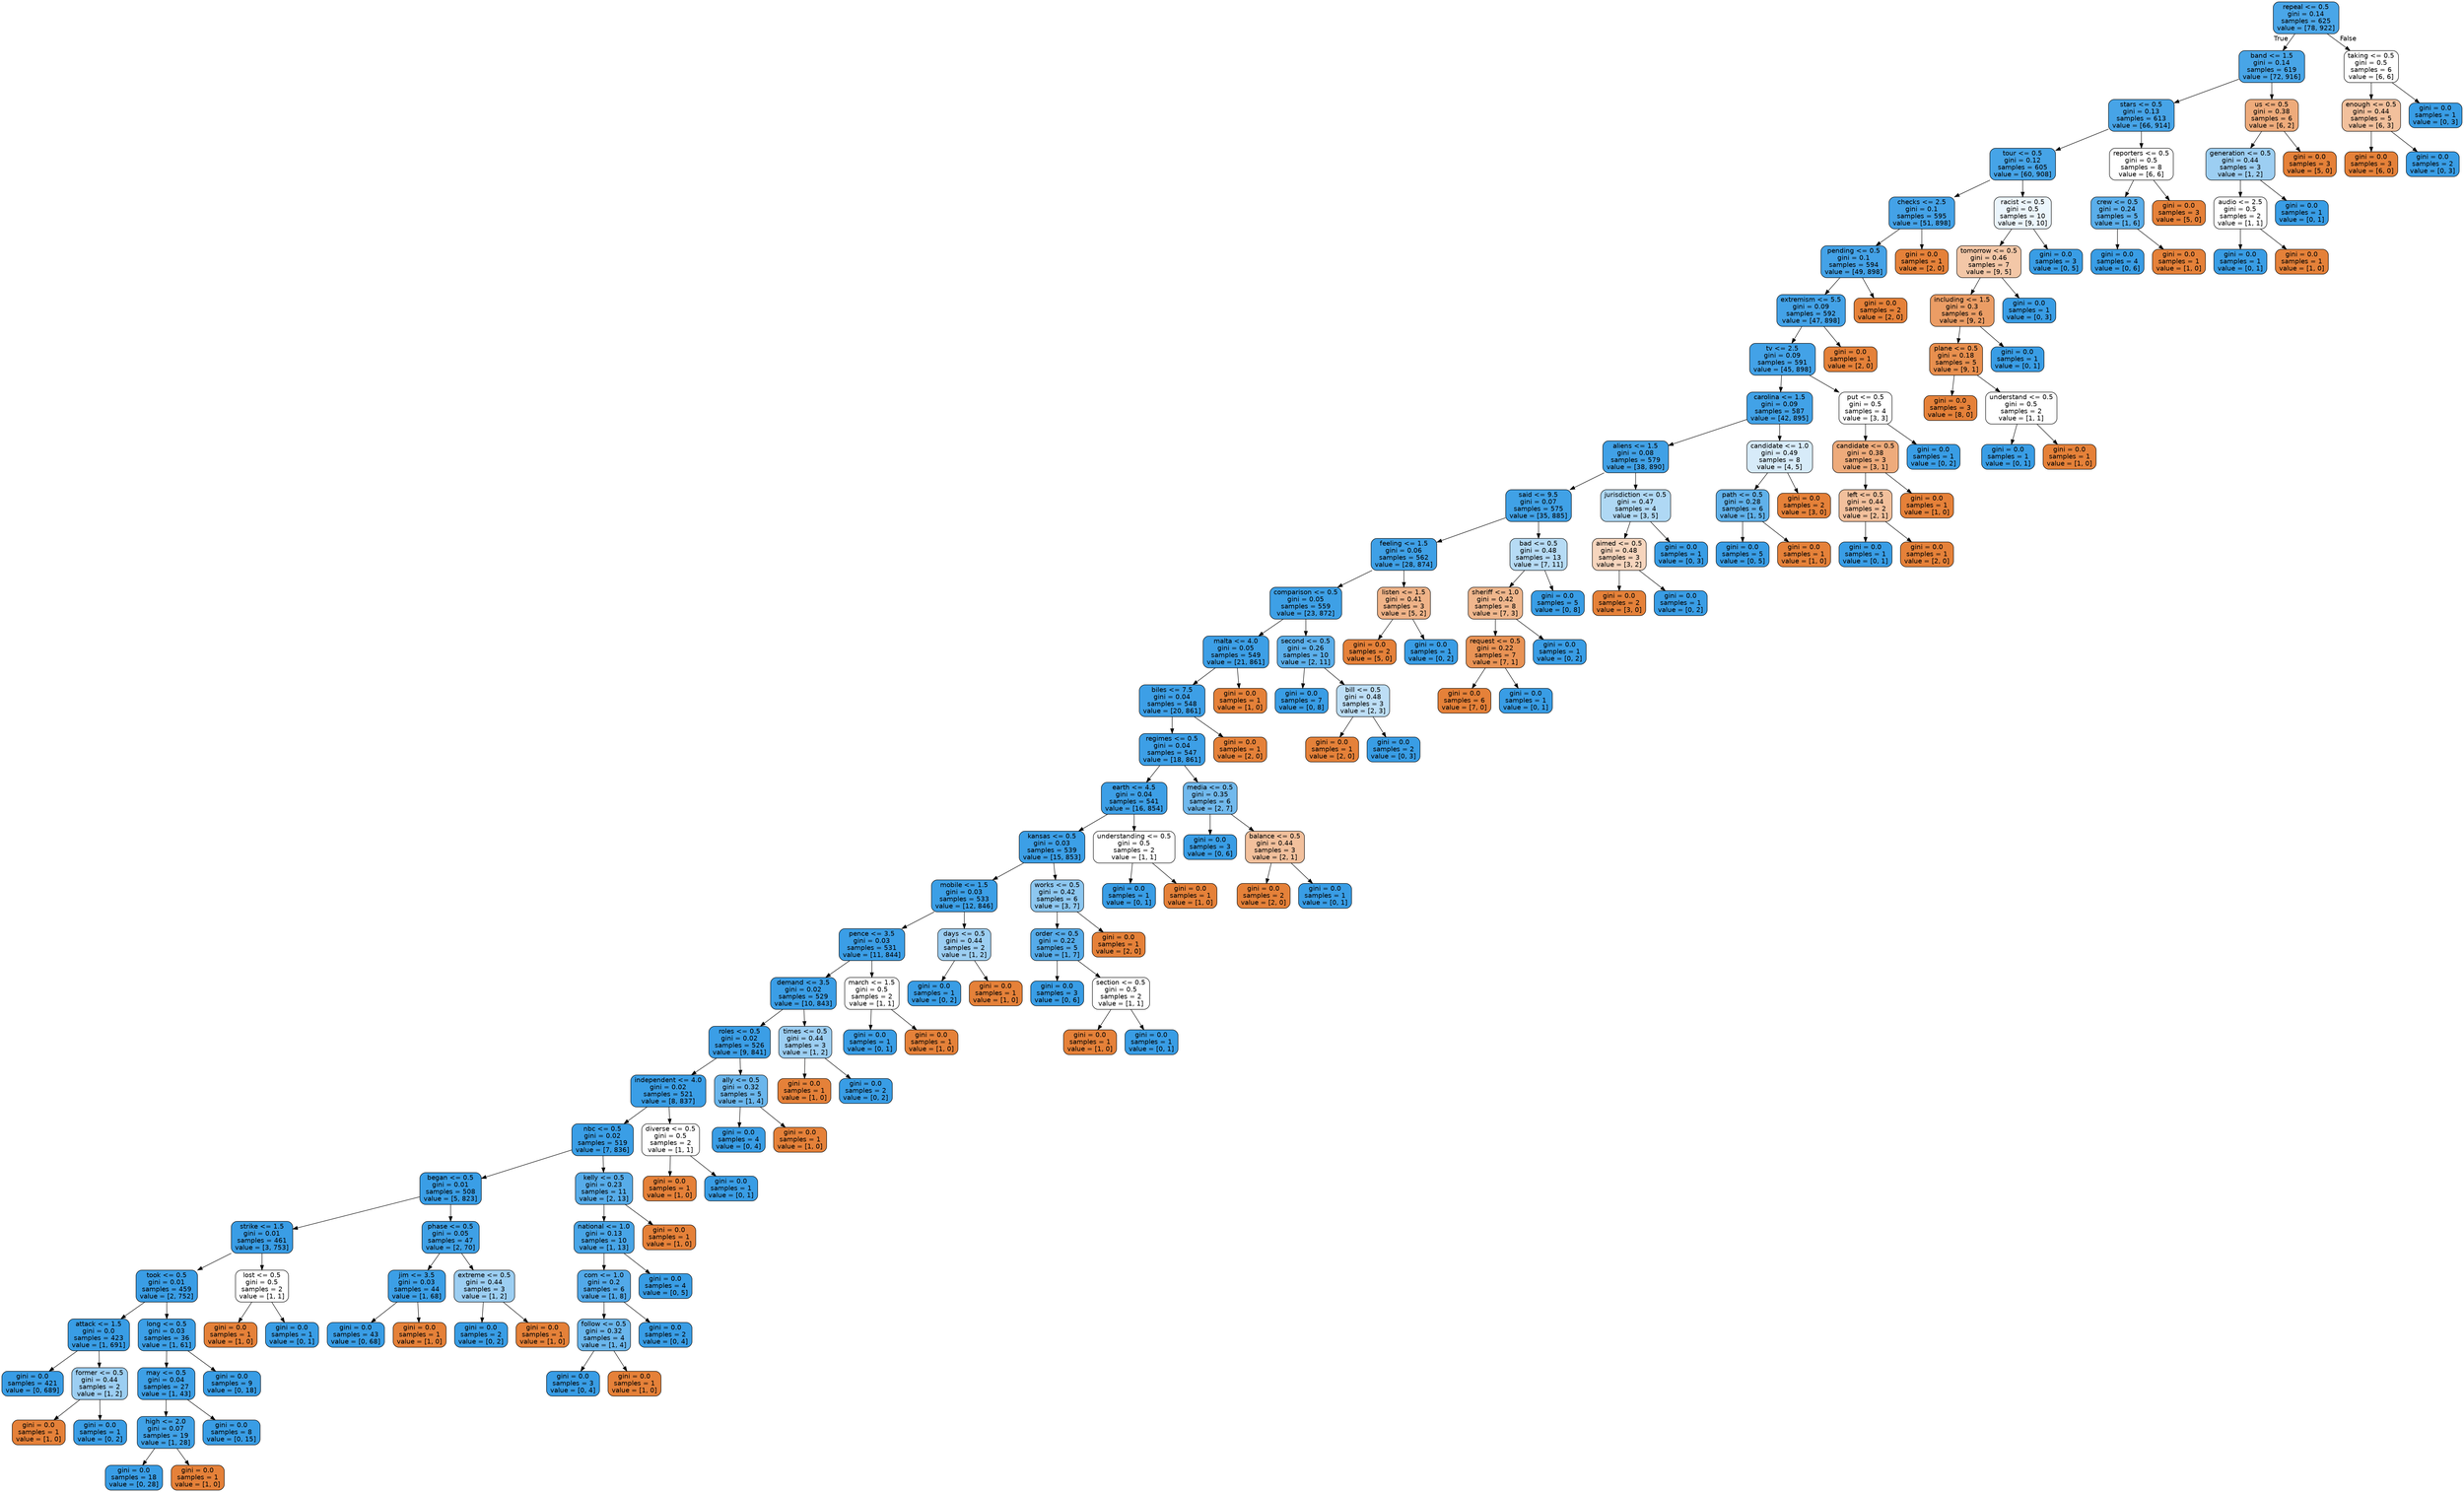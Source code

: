 digraph Tree {
node [shape=box, style="filled, rounded", color="black", fontname=helvetica] ;
edge [fontname=helvetica] ;
0 [label="repeal <= 0.5\ngini = 0.14\nsamples = 625\nvalue = [78, 922]", fillcolor="#399de5e9"] ;
1 [label="band <= 1.5\ngini = 0.14\nsamples = 619\nvalue = [72, 916]", fillcolor="#399de5eb"] ;
0 -> 1 [labeldistance=2.5, labelangle=45, headlabel="True"] ;
2 [label="stars <= 0.5\ngini = 0.13\nsamples = 613\nvalue = [66, 914]", fillcolor="#399de5ed"] ;
1 -> 2 ;
3 [label="tour <= 0.5\ngini = 0.12\nsamples = 605\nvalue = [60, 908]", fillcolor="#399de5ee"] ;
2 -> 3 ;
4 [label="checks <= 2.5\ngini = 0.1\nsamples = 595\nvalue = [51, 898]", fillcolor="#399de5f1"] ;
3 -> 4 ;
5 [label="pending <= 0.5\ngini = 0.1\nsamples = 594\nvalue = [49, 898]", fillcolor="#399de5f1"] ;
4 -> 5 ;
6 [label="extremism <= 5.5\ngini = 0.09\nsamples = 592\nvalue = [47, 898]", fillcolor="#399de5f2"] ;
5 -> 6 ;
7 [label="tv <= 2.5\ngini = 0.09\nsamples = 591\nvalue = [45, 898]", fillcolor="#399de5f2"] ;
6 -> 7 ;
8 [label="carolina <= 1.5\ngini = 0.09\nsamples = 587\nvalue = [42, 895]", fillcolor="#399de5f3"] ;
7 -> 8 ;
9 [label="aliens <= 1.5\ngini = 0.08\nsamples = 579\nvalue = [38, 890]", fillcolor="#399de5f4"] ;
8 -> 9 ;
10 [label="said <= 9.5\ngini = 0.07\nsamples = 575\nvalue = [35, 885]", fillcolor="#399de5f5"] ;
9 -> 10 ;
11 [label="feeling <= 1.5\ngini = 0.06\nsamples = 562\nvalue = [28, 874]", fillcolor="#399de5f7"] ;
10 -> 11 ;
12 [label="comparison <= 0.5\ngini = 0.05\nsamples = 559\nvalue = [23, 872]", fillcolor="#399de5f8"] ;
11 -> 12 ;
13 [label="malta <= 4.0\ngini = 0.05\nsamples = 549\nvalue = [21, 861]", fillcolor="#399de5f9"] ;
12 -> 13 ;
14 [label="biles <= 7.5\ngini = 0.04\nsamples = 548\nvalue = [20, 861]", fillcolor="#399de5f9"] ;
13 -> 14 ;
15 [label="regimes <= 0.5\ngini = 0.04\nsamples = 547\nvalue = [18, 861]", fillcolor="#399de5fa"] ;
14 -> 15 ;
16 [label="earth <= 4.5\ngini = 0.04\nsamples = 541\nvalue = [16, 854]", fillcolor="#399de5fa"] ;
15 -> 16 ;
17 [label="kansas <= 0.5\ngini = 0.03\nsamples = 539\nvalue = [15, 853]", fillcolor="#399de5fb"] ;
16 -> 17 ;
18 [label="mobile <= 1.5\ngini = 0.03\nsamples = 533\nvalue = [12, 846]", fillcolor="#399de5fb"] ;
17 -> 18 ;
19 [label="pence <= 3.5\ngini = 0.03\nsamples = 531\nvalue = [11, 844]", fillcolor="#399de5fc"] ;
18 -> 19 ;
20 [label="demand <= 3.5\ngini = 0.02\nsamples = 529\nvalue = [10, 843]", fillcolor="#399de5fc"] ;
19 -> 20 ;
21 [label="roles <= 0.5\ngini = 0.02\nsamples = 526\nvalue = [9, 841]", fillcolor="#399de5fc"] ;
20 -> 21 ;
22 [label="independent <= 4.0\ngini = 0.02\nsamples = 521\nvalue = [8, 837]", fillcolor="#399de5fd"] ;
21 -> 22 ;
23 [label="nbc <= 0.5\ngini = 0.02\nsamples = 519\nvalue = [7, 836]", fillcolor="#399de5fd"] ;
22 -> 23 ;
24 [label="began <= 0.5\ngini = 0.01\nsamples = 508\nvalue = [5, 823]", fillcolor="#399de5fd"] ;
23 -> 24 ;
25 [label="strike <= 1.5\ngini = 0.01\nsamples = 461\nvalue = [3, 753]", fillcolor="#399de5fe"] ;
24 -> 25 ;
26 [label="took <= 0.5\ngini = 0.01\nsamples = 459\nvalue = [2, 752]", fillcolor="#399de5fe"] ;
25 -> 26 ;
27 [label="attack <= 1.5\ngini = 0.0\nsamples = 423\nvalue = [1, 691]", fillcolor="#399de5ff"] ;
26 -> 27 ;
28 [label="gini = 0.0\nsamples = 421\nvalue = [0, 689]", fillcolor="#399de5ff"] ;
27 -> 28 ;
29 [label="former <= 0.5\ngini = 0.44\nsamples = 2\nvalue = [1, 2]", fillcolor="#399de57f"] ;
27 -> 29 ;
30 [label="gini = 0.0\nsamples = 1\nvalue = [1, 0]", fillcolor="#e58139ff"] ;
29 -> 30 ;
31 [label="gini = 0.0\nsamples = 1\nvalue = [0, 2]", fillcolor="#399de5ff"] ;
29 -> 31 ;
32 [label="long <= 0.5\ngini = 0.03\nsamples = 36\nvalue = [1, 61]", fillcolor="#399de5fb"] ;
26 -> 32 ;
33 [label="may <= 0.5\ngini = 0.04\nsamples = 27\nvalue = [1, 43]", fillcolor="#399de5f9"] ;
32 -> 33 ;
34 [label="high <= 2.0\ngini = 0.07\nsamples = 19\nvalue = [1, 28]", fillcolor="#399de5f6"] ;
33 -> 34 ;
35 [label="gini = 0.0\nsamples = 18\nvalue = [0, 28]", fillcolor="#399de5ff"] ;
34 -> 35 ;
36 [label="gini = 0.0\nsamples = 1\nvalue = [1, 0]", fillcolor="#e58139ff"] ;
34 -> 36 ;
37 [label="gini = 0.0\nsamples = 8\nvalue = [0, 15]", fillcolor="#399de5ff"] ;
33 -> 37 ;
38 [label="gini = 0.0\nsamples = 9\nvalue = [0, 18]", fillcolor="#399de5ff"] ;
32 -> 38 ;
39 [label="lost <= 0.5\ngini = 0.5\nsamples = 2\nvalue = [1, 1]", fillcolor="#e5813900"] ;
25 -> 39 ;
40 [label="gini = 0.0\nsamples = 1\nvalue = [1, 0]", fillcolor="#e58139ff"] ;
39 -> 40 ;
41 [label="gini = 0.0\nsamples = 1\nvalue = [0, 1]", fillcolor="#399de5ff"] ;
39 -> 41 ;
42 [label="phase <= 0.5\ngini = 0.05\nsamples = 47\nvalue = [2, 70]", fillcolor="#399de5f8"] ;
24 -> 42 ;
43 [label="jim <= 3.5\ngini = 0.03\nsamples = 44\nvalue = [1, 68]", fillcolor="#399de5fb"] ;
42 -> 43 ;
44 [label="gini = 0.0\nsamples = 43\nvalue = [0, 68]", fillcolor="#399de5ff"] ;
43 -> 44 ;
45 [label="gini = 0.0\nsamples = 1\nvalue = [1, 0]", fillcolor="#e58139ff"] ;
43 -> 45 ;
46 [label="extreme <= 0.5\ngini = 0.44\nsamples = 3\nvalue = [1, 2]", fillcolor="#399de57f"] ;
42 -> 46 ;
47 [label="gini = 0.0\nsamples = 2\nvalue = [0, 2]", fillcolor="#399de5ff"] ;
46 -> 47 ;
48 [label="gini = 0.0\nsamples = 1\nvalue = [1, 0]", fillcolor="#e58139ff"] ;
46 -> 48 ;
49 [label="kelly <= 0.5\ngini = 0.23\nsamples = 11\nvalue = [2, 13]", fillcolor="#399de5d8"] ;
23 -> 49 ;
50 [label="national <= 1.0\ngini = 0.13\nsamples = 10\nvalue = [1, 13]", fillcolor="#399de5eb"] ;
49 -> 50 ;
51 [label="com <= 1.0\ngini = 0.2\nsamples = 6\nvalue = [1, 8]", fillcolor="#399de5df"] ;
50 -> 51 ;
52 [label="follow <= 0.5\ngini = 0.32\nsamples = 4\nvalue = [1, 4]", fillcolor="#399de5bf"] ;
51 -> 52 ;
53 [label="gini = 0.0\nsamples = 3\nvalue = [0, 4]", fillcolor="#399de5ff"] ;
52 -> 53 ;
54 [label="gini = 0.0\nsamples = 1\nvalue = [1, 0]", fillcolor="#e58139ff"] ;
52 -> 54 ;
55 [label="gini = 0.0\nsamples = 2\nvalue = [0, 4]", fillcolor="#399de5ff"] ;
51 -> 55 ;
56 [label="gini = 0.0\nsamples = 4\nvalue = [0, 5]", fillcolor="#399de5ff"] ;
50 -> 56 ;
57 [label="gini = 0.0\nsamples = 1\nvalue = [1, 0]", fillcolor="#e58139ff"] ;
49 -> 57 ;
58 [label="diverse <= 0.5\ngini = 0.5\nsamples = 2\nvalue = [1, 1]", fillcolor="#e5813900"] ;
22 -> 58 ;
59 [label="gini = 0.0\nsamples = 1\nvalue = [1, 0]", fillcolor="#e58139ff"] ;
58 -> 59 ;
60 [label="gini = 0.0\nsamples = 1\nvalue = [0, 1]", fillcolor="#399de5ff"] ;
58 -> 60 ;
61 [label="ally <= 0.5\ngini = 0.32\nsamples = 5\nvalue = [1, 4]", fillcolor="#399de5bf"] ;
21 -> 61 ;
62 [label="gini = 0.0\nsamples = 4\nvalue = [0, 4]", fillcolor="#399de5ff"] ;
61 -> 62 ;
63 [label="gini = 0.0\nsamples = 1\nvalue = [1, 0]", fillcolor="#e58139ff"] ;
61 -> 63 ;
64 [label="times <= 0.5\ngini = 0.44\nsamples = 3\nvalue = [1, 2]", fillcolor="#399de57f"] ;
20 -> 64 ;
65 [label="gini = 0.0\nsamples = 1\nvalue = [1, 0]", fillcolor="#e58139ff"] ;
64 -> 65 ;
66 [label="gini = 0.0\nsamples = 2\nvalue = [0, 2]", fillcolor="#399de5ff"] ;
64 -> 66 ;
67 [label="march <= 1.5\ngini = 0.5\nsamples = 2\nvalue = [1, 1]", fillcolor="#e5813900"] ;
19 -> 67 ;
68 [label="gini = 0.0\nsamples = 1\nvalue = [0, 1]", fillcolor="#399de5ff"] ;
67 -> 68 ;
69 [label="gini = 0.0\nsamples = 1\nvalue = [1, 0]", fillcolor="#e58139ff"] ;
67 -> 69 ;
70 [label="days <= 0.5\ngini = 0.44\nsamples = 2\nvalue = [1, 2]", fillcolor="#399de57f"] ;
18 -> 70 ;
71 [label="gini = 0.0\nsamples = 1\nvalue = [0, 2]", fillcolor="#399de5ff"] ;
70 -> 71 ;
72 [label="gini = 0.0\nsamples = 1\nvalue = [1, 0]", fillcolor="#e58139ff"] ;
70 -> 72 ;
73 [label="works <= 0.5\ngini = 0.42\nsamples = 6\nvalue = [3, 7]", fillcolor="#399de592"] ;
17 -> 73 ;
74 [label="order <= 0.5\ngini = 0.22\nsamples = 5\nvalue = [1, 7]", fillcolor="#399de5db"] ;
73 -> 74 ;
75 [label="gini = 0.0\nsamples = 3\nvalue = [0, 6]", fillcolor="#399de5ff"] ;
74 -> 75 ;
76 [label="section <= 0.5\ngini = 0.5\nsamples = 2\nvalue = [1, 1]", fillcolor="#e5813900"] ;
74 -> 76 ;
77 [label="gini = 0.0\nsamples = 1\nvalue = [1, 0]", fillcolor="#e58139ff"] ;
76 -> 77 ;
78 [label="gini = 0.0\nsamples = 1\nvalue = [0, 1]", fillcolor="#399de5ff"] ;
76 -> 78 ;
79 [label="gini = 0.0\nsamples = 1\nvalue = [2, 0]", fillcolor="#e58139ff"] ;
73 -> 79 ;
80 [label="understanding <= 0.5\ngini = 0.5\nsamples = 2\nvalue = [1, 1]", fillcolor="#e5813900"] ;
16 -> 80 ;
81 [label="gini = 0.0\nsamples = 1\nvalue = [0, 1]", fillcolor="#399de5ff"] ;
80 -> 81 ;
82 [label="gini = 0.0\nsamples = 1\nvalue = [1, 0]", fillcolor="#e58139ff"] ;
80 -> 82 ;
83 [label="media <= 0.5\ngini = 0.35\nsamples = 6\nvalue = [2, 7]", fillcolor="#399de5b6"] ;
15 -> 83 ;
84 [label="gini = 0.0\nsamples = 3\nvalue = [0, 6]", fillcolor="#399de5ff"] ;
83 -> 84 ;
85 [label="balance <= 0.5\ngini = 0.44\nsamples = 3\nvalue = [2, 1]", fillcolor="#e581397f"] ;
83 -> 85 ;
86 [label="gini = 0.0\nsamples = 2\nvalue = [2, 0]", fillcolor="#e58139ff"] ;
85 -> 86 ;
87 [label="gini = 0.0\nsamples = 1\nvalue = [0, 1]", fillcolor="#399de5ff"] ;
85 -> 87 ;
88 [label="gini = 0.0\nsamples = 1\nvalue = [2, 0]", fillcolor="#e58139ff"] ;
14 -> 88 ;
89 [label="gini = 0.0\nsamples = 1\nvalue = [1, 0]", fillcolor="#e58139ff"] ;
13 -> 89 ;
90 [label="second <= 0.5\ngini = 0.26\nsamples = 10\nvalue = [2, 11]", fillcolor="#399de5d1"] ;
12 -> 90 ;
91 [label="gini = 0.0\nsamples = 7\nvalue = [0, 8]", fillcolor="#399de5ff"] ;
90 -> 91 ;
92 [label="bill <= 0.5\ngini = 0.48\nsamples = 3\nvalue = [2, 3]", fillcolor="#399de555"] ;
90 -> 92 ;
93 [label="gini = 0.0\nsamples = 1\nvalue = [2, 0]", fillcolor="#e58139ff"] ;
92 -> 93 ;
94 [label="gini = 0.0\nsamples = 2\nvalue = [0, 3]", fillcolor="#399de5ff"] ;
92 -> 94 ;
95 [label="listen <= 1.5\ngini = 0.41\nsamples = 3\nvalue = [5, 2]", fillcolor="#e5813999"] ;
11 -> 95 ;
96 [label="gini = 0.0\nsamples = 2\nvalue = [5, 0]", fillcolor="#e58139ff"] ;
95 -> 96 ;
97 [label="gini = 0.0\nsamples = 1\nvalue = [0, 2]", fillcolor="#399de5ff"] ;
95 -> 97 ;
98 [label="bad <= 0.5\ngini = 0.48\nsamples = 13\nvalue = [7, 11]", fillcolor="#399de55d"] ;
10 -> 98 ;
99 [label="sheriff <= 1.0\ngini = 0.42\nsamples = 8\nvalue = [7, 3]", fillcolor="#e5813992"] ;
98 -> 99 ;
100 [label="request <= 0.5\ngini = 0.22\nsamples = 7\nvalue = [7, 1]", fillcolor="#e58139db"] ;
99 -> 100 ;
101 [label="gini = 0.0\nsamples = 6\nvalue = [7, 0]", fillcolor="#e58139ff"] ;
100 -> 101 ;
102 [label="gini = 0.0\nsamples = 1\nvalue = [0, 1]", fillcolor="#399de5ff"] ;
100 -> 102 ;
103 [label="gini = 0.0\nsamples = 1\nvalue = [0, 2]", fillcolor="#399de5ff"] ;
99 -> 103 ;
104 [label="gini = 0.0\nsamples = 5\nvalue = [0, 8]", fillcolor="#399de5ff"] ;
98 -> 104 ;
105 [label="jurisdiction <= 0.5\ngini = 0.47\nsamples = 4\nvalue = [3, 5]", fillcolor="#399de566"] ;
9 -> 105 ;
106 [label="aimed <= 0.5\ngini = 0.48\nsamples = 3\nvalue = [3, 2]", fillcolor="#e5813955"] ;
105 -> 106 ;
107 [label="gini = 0.0\nsamples = 2\nvalue = [3, 0]", fillcolor="#e58139ff"] ;
106 -> 107 ;
108 [label="gini = 0.0\nsamples = 1\nvalue = [0, 2]", fillcolor="#399de5ff"] ;
106 -> 108 ;
109 [label="gini = 0.0\nsamples = 1\nvalue = [0, 3]", fillcolor="#399de5ff"] ;
105 -> 109 ;
110 [label="candidate <= 1.0\ngini = 0.49\nsamples = 8\nvalue = [4, 5]", fillcolor="#399de533"] ;
8 -> 110 ;
111 [label="path <= 0.5\ngini = 0.28\nsamples = 6\nvalue = [1, 5]", fillcolor="#399de5cc"] ;
110 -> 111 ;
112 [label="gini = 0.0\nsamples = 5\nvalue = [0, 5]", fillcolor="#399de5ff"] ;
111 -> 112 ;
113 [label="gini = 0.0\nsamples = 1\nvalue = [1, 0]", fillcolor="#e58139ff"] ;
111 -> 113 ;
114 [label="gini = 0.0\nsamples = 2\nvalue = [3, 0]", fillcolor="#e58139ff"] ;
110 -> 114 ;
115 [label="put <= 0.5\ngini = 0.5\nsamples = 4\nvalue = [3, 3]", fillcolor="#e5813900"] ;
7 -> 115 ;
116 [label="candidate <= 0.5\ngini = 0.38\nsamples = 3\nvalue = [3, 1]", fillcolor="#e58139aa"] ;
115 -> 116 ;
117 [label="left <= 0.5\ngini = 0.44\nsamples = 2\nvalue = [2, 1]", fillcolor="#e581397f"] ;
116 -> 117 ;
118 [label="gini = 0.0\nsamples = 1\nvalue = [0, 1]", fillcolor="#399de5ff"] ;
117 -> 118 ;
119 [label="gini = 0.0\nsamples = 1\nvalue = [2, 0]", fillcolor="#e58139ff"] ;
117 -> 119 ;
120 [label="gini = 0.0\nsamples = 1\nvalue = [1, 0]", fillcolor="#e58139ff"] ;
116 -> 120 ;
121 [label="gini = 0.0\nsamples = 1\nvalue = [0, 2]", fillcolor="#399de5ff"] ;
115 -> 121 ;
122 [label="gini = 0.0\nsamples = 1\nvalue = [2, 0]", fillcolor="#e58139ff"] ;
6 -> 122 ;
123 [label="gini = 0.0\nsamples = 2\nvalue = [2, 0]", fillcolor="#e58139ff"] ;
5 -> 123 ;
124 [label="gini = 0.0\nsamples = 1\nvalue = [2, 0]", fillcolor="#e58139ff"] ;
4 -> 124 ;
125 [label="racist <= 0.5\ngini = 0.5\nsamples = 10\nvalue = [9, 10]", fillcolor="#399de519"] ;
3 -> 125 ;
126 [label="tomorrow <= 0.5\ngini = 0.46\nsamples = 7\nvalue = [9, 5]", fillcolor="#e5813971"] ;
125 -> 126 ;
127 [label="including <= 1.5\ngini = 0.3\nsamples = 6\nvalue = [9, 2]", fillcolor="#e58139c6"] ;
126 -> 127 ;
128 [label="plane <= 0.5\ngini = 0.18\nsamples = 5\nvalue = [9, 1]", fillcolor="#e58139e3"] ;
127 -> 128 ;
129 [label="gini = 0.0\nsamples = 3\nvalue = [8, 0]", fillcolor="#e58139ff"] ;
128 -> 129 ;
130 [label="understand <= 0.5\ngini = 0.5\nsamples = 2\nvalue = [1, 1]", fillcolor="#e5813900"] ;
128 -> 130 ;
131 [label="gini = 0.0\nsamples = 1\nvalue = [0, 1]", fillcolor="#399de5ff"] ;
130 -> 131 ;
132 [label="gini = 0.0\nsamples = 1\nvalue = [1, 0]", fillcolor="#e58139ff"] ;
130 -> 132 ;
133 [label="gini = 0.0\nsamples = 1\nvalue = [0, 1]", fillcolor="#399de5ff"] ;
127 -> 133 ;
134 [label="gini = 0.0\nsamples = 1\nvalue = [0, 3]", fillcolor="#399de5ff"] ;
126 -> 134 ;
135 [label="gini = 0.0\nsamples = 3\nvalue = [0, 5]", fillcolor="#399de5ff"] ;
125 -> 135 ;
136 [label="reporters <= 0.5\ngini = 0.5\nsamples = 8\nvalue = [6, 6]", fillcolor="#e5813900"] ;
2 -> 136 ;
137 [label="crew <= 0.5\ngini = 0.24\nsamples = 5\nvalue = [1, 6]", fillcolor="#399de5d4"] ;
136 -> 137 ;
138 [label="gini = 0.0\nsamples = 4\nvalue = [0, 6]", fillcolor="#399de5ff"] ;
137 -> 138 ;
139 [label="gini = 0.0\nsamples = 1\nvalue = [1, 0]", fillcolor="#e58139ff"] ;
137 -> 139 ;
140 [label="gini = 0.0\nsamples = 3\nvalue = [5, 0]", fillcolor="#e58139ff"] ;
136 -> 140 ;
141 [label="us <= 0.5\ngini = 0.38\nsamples = 6\nvalue = [6, 2]", fillcolor="#e58139aa"] ;
1 -> 141 ;
142 [label="generation <= 0.5\ngini = 0.44\nsamples = 3\nvalue = [1, 2]", fillcolor="#399de57f"] ;
141 -> 142 ;
143 [label="audio <= 2.5\ngini = 0.5\nsamples = 2\nvalue = [1, 1]", fillcolor="#e5813900"] ;
142 -> 143 ;
144 [label="gini = 0.0\nsamples = 1\nvalue = [0, 1]", fillcolor="#399de5ff"] ;
143 -> 144 ;
145 [label="gini = 0.0\nsamples = 1\nvalue = [1, 0]", fillcolor="#e58139ff"] ;
143 -> 145 ;
146 [label="gini = 0.0\nsamples = 1\nvalue = [0, 1]", fillcolor="#399de5ff"] ;
142 -> 146 ;
147 [label="gini = 0.0\nsamples = 3\nvalue = [5, 0]", fillcolor="#e58139ff"] ;
141 -> 147 ;
148 [label="taking <= 0.5\ngini = 0.5\nsamples = 6\nvalue = [6, 6]", fillcolor="#e5813900"] ;
0 -> 148 [labeldistance=2.5, labelangle=-45, headlabel="False"] ;
149 [label="enough <= 0.5\ngini = 0.44\nsamples = 5\nvalue = [6, 3]", fillcolor="#e581397f"] ;
148 -> 149 ;
150 [label="gini = 0.0\nsamples = 3\nvalue = [6, 0]", fillcolor="#e58139ff"] ;
149 -> 150 ;
151 [label="gini = 0.0\nsamples = 2\nvalue = [0, 3]", fillcolor="#399de5ff"] ;
149 -> 151 ;
152 [label="gini = 0.0\nsamples = 1\nvalue = [0, 3]", fillcolor="#399de5ff"] ;
148 -> 152 ;
}